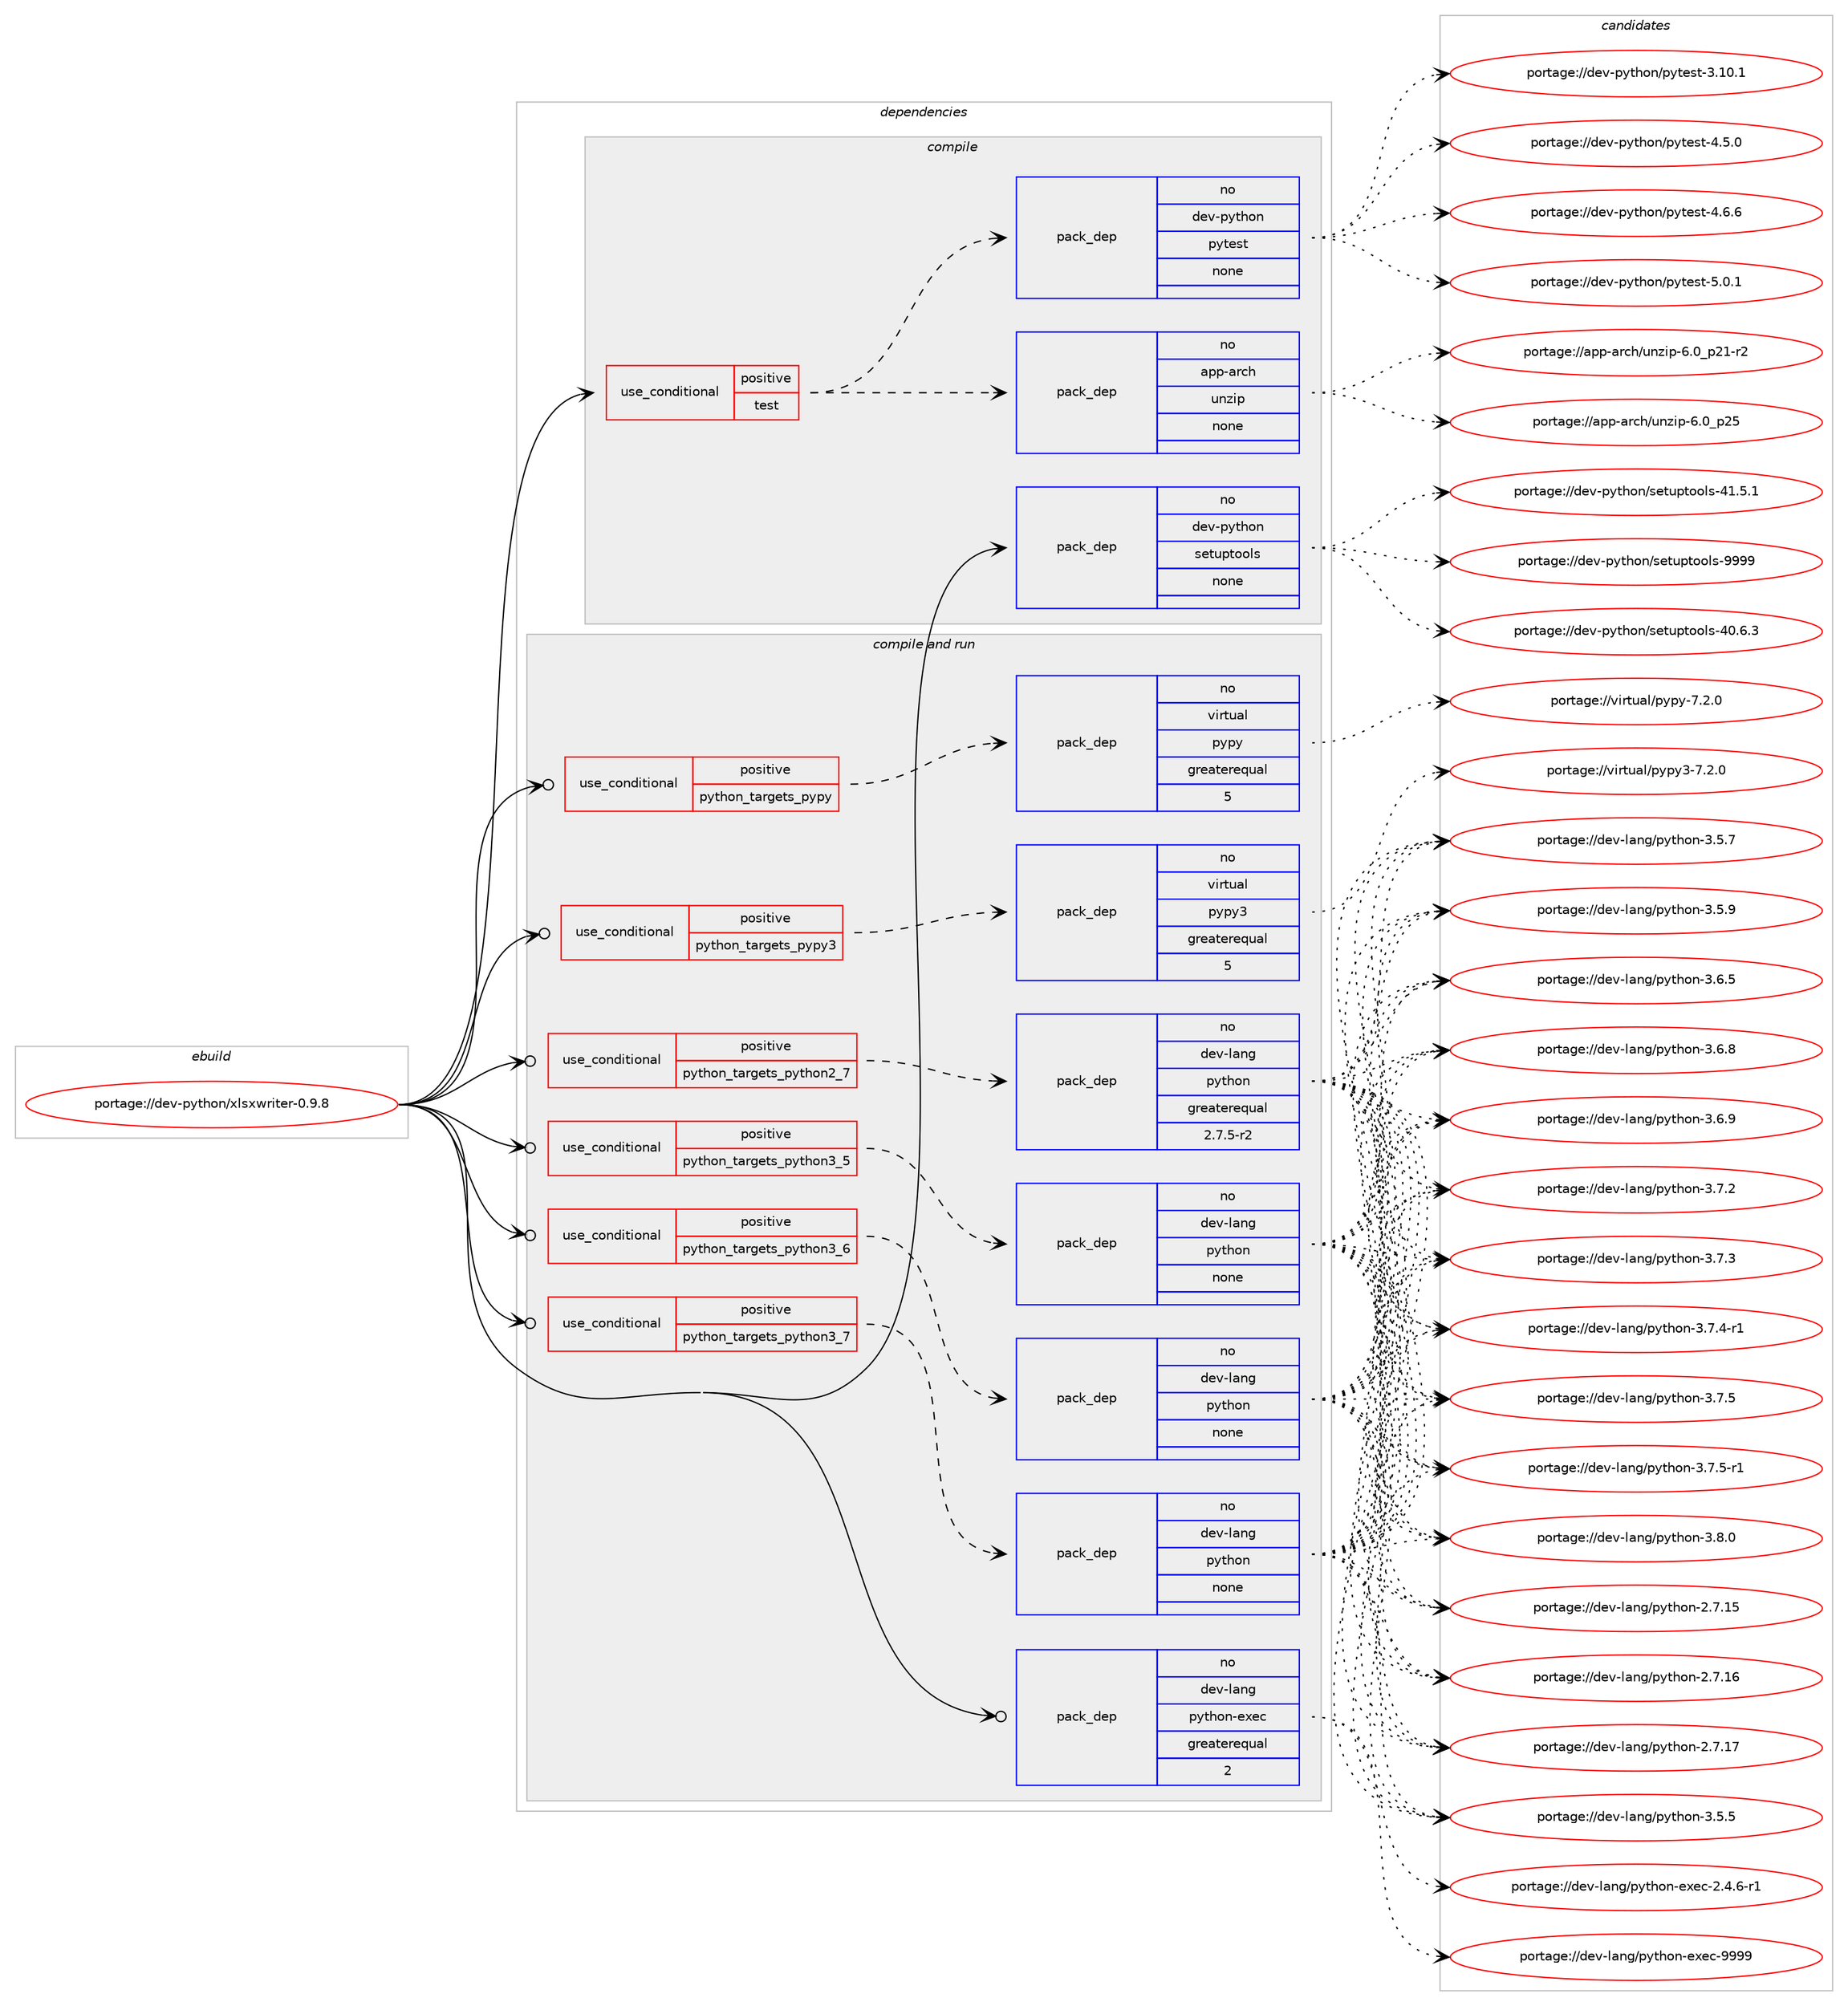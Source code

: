 digraph prolog {

# *************
# Graph options
# *************

newrank=true;
concentrate=true;
compound=true;
graph [rankdir=LR,fontname=Helvetica,fontsize=10,ranksep=1.5];#, ranksep=2.5, nodesep=0.2];
edge  [arrowhead=vee];
node  [fontname=Helvetica,fontsize=10];

# **********
# The ebuild
# **********

subgraph cluster_leftcol {
color=gray;
rank=same;
label=<<i>ebuild</i>>;
id [label="portage://dev-python/xlsxwriter-0.9.8", color=red, width=4, href="../dev-python/xlsxwriter-0.9.8.svg"];
}

# ****************
# The dependencies
# ****************

subgraph cluster_midcol {
color=gray;
label=<<i>dependencies</i>>;
subgraph cluster_compile {
fillcolor="#eeeeee";
style=filled;
label=<<i>compile</i>>;
subgraph cond41018 {
dependency179678 [label=<<TABLE BORDER="0" CELLBORDER="1" CELLSPACING="0" CELLPADDING="4"><TR><TD ROWSPAN="3" CELLPADDING="10">use_conditional</TD></TR><TR><TD>positive</TD></TR><TR><TD>test</TD></TR></TABLE>>, shape=none, color=red];
subgraph pack135249 {
dependency179679 [label=<<TABLE BORDER="0" CELLBORDER="1" CELLSPACING="0" CELLPADDING="4" WIDTH="220"><TR><TD ROWSPAN="6" CELLPADDING="30">pack_dep</TD></TR><TR><TD WIDTH="110">no</TD></TR><TR><TD>app-arch</TD></TR><TR><TD>unzip</TD></TR><TR><TD>none</TD></TR><TR><TD></TD></TR></TABLE>>, shape=none, color=blue];
}
dependency179678:e -> dependency179679:w [weight=20,style="dashed",arrowhead="vee"];
subgraph pack135250 {
dependency179680 [label=<<TABLE BORDER="0" CELLBORDER="1" CELLSPACING="0" CELLPADDING="4" WIDTH="220"><TR><TD ROWSPAN="6" CELLPADDING="30">pack_dep</TD></TR><TR><TD WIDTH="110">no</TD></TR><TR><TD>dev-python</TD></TR><TR><TD>pytest</TD></TR><TR><TD>none</TD></TR><TR><TD></TD></TR></TABLE>>, shape=none, color=blue];
}
dependency179678:e -> dependency179680:w [weight=20,style="dashed",arrowhead="vee"];
}
id:e -> dependency179678:w [weight=20,style="solid",arrowhead="vee"];
subgraph pack135251 {
dependency179681 [label=<<TABLE BORDER="0" CELLBORDER="1" CELLSPACING="0" CELLPADDING="4" WIDTH="220"><TR><TD ROWSPAN="6" CELLPADDING="30">pack_dep</TD></TR><TR><TD WIDTH="110">no</TD></TR><TR><TD>dev-python</TD></TR><TR><TD>setuptools</TD></TR><TR><TD>none</TD></TR><TR><TD></TD></TR></TABLE>>, shape=none, color=blue];
}
id:e -> dependency179681:w [weight=20,style="solid",arrowhead="vee"];
}
subgraph cluster_compileandrun {
fillcolor="#eeeeee";
style=filled;
label=<<i>compile and run</i>>;
subgraph cond41019 {
dependency179682 [label=<<TABLE BORDER="0" CELLBORDER="1" CELLSPACING="0" CELLPADDING="4"><TR><TD ROWSPAN="3" CELLPADDING="10">use_conditional</TD></TR><TR><TD>positive</TD></TR><TR><TD>python_targets_pypy</TD></TR></TABLE>>, shape=none, color=red];
subgraph pack135252 {
dependency179683 [label=<<TABLE BORDER="0" CELLBORDER="1" CELLSPACING="0" CELLPADDING="4" WIDTH="220"><TR><TD ROWSPAN="6" CELLPADDING="30">pack_dep</TD></TR><TR><TD WIDTH="110">no</TD></TR><TR><TD>virtual</TD></TR><TR><TD>pypy</TD></TR><TR><TD>greaterequal</TD></TR><TR><TD>5</TD></TR></TABLE>>, shape=none, color=blue];
}
dependency179682:e -> dependency179683:w [weight=20,style="dashed",arrowhead="vee"];
}
id:e -> dependency179682:w [weight=20,style="solid",arrowhead="odotvee"];
subgraph cond41020 {
dependency179684 [label=<<TABLE BORDER="0" CELLBORDER="1" CELLSPACING="0" CELLPADDING="4"><TR><TD ROWSPAN="3" CELLPADDING="10">use_conditional</TD></TR><TR><TD>positive</TD></TR><TR><TD>python_targets_pypy3</TD></TR></TABLE>>, shape=none, color=red];
subgraph pack135253 {
dependency179685 [label=<<TABLE BORDER="0" CELLBORDER="1" CELLSPACING="0" CELLPADDING="4" WIDTH="220"><TR><TD ROWSPAN="6" CELLPADDING="30">pack_dep</TD></TR><TR><TD WIDTH="110">no</TD></TR><TR><TD>virtual</TD></TR><TR><TD>pypy3</TD></TR><TR><TD>greaterequal</TD></TR><TR><TD>5</TD></TR></TABLE>>, shape=none, color=blue];
}
dependency179684:e -> dependency179685:w [weight=20,style="dashed",arrowhead="vee"];
}
id:e -> dependency179684:w [weight=20,style="solid",arrowhead="odotvee"];
subgraph cond41021 {
dependency179686 [label=<<TABLE BORDER="0" CELLBORDER="1" CELLSPACING="0" CELLPADDING="4"><TR><TD ROWSPAN="3" CELLPADDING="10">use_conditional</TD></TR><TR><TD>positive</TD></TR><TR><TD>python_targets_python2_7</TD></TR></TABLE>>, shape=none, color=red];
subgraph pack135254 {
dependency179687 [label=<<TABLE BORDER="0" CELLBORDER="1" CELLSPACING="0" CELLPADDING="4" WIDTH="220"><TR><TD ROWSPAN="6" CELLPADDING="30">pack_dep</TD></TR><TR><TD WIDTH="110">no</TD></TR><TR><TD>dev-lang</TD></TR><TR><TD>python</TD></TR><TR><TD>greaterequal</TD></TR><TR><TD>2.7.5-r2</TD></TR></TABLE>>, shape=none, color=blue];
}
dependency179686:e -> dependency179687:w [weight=20,style="dashed",arrowhead="vee"];
}
id:e -> dependency179686:w [weight=20,style="solid",arrowhead="odotvee"];
subgraph cond41022 {
dependency179688 [label=<<TABLE BORDER="0" CELLBORDER="1" CELLSPACING="0" CELLPADDING="4"><TR><TD ROWSPAN="3" CELLPADDING="10">use_conditional</TD></TR><TR><TD>positive</TD></TR><TR><TD>python_targets_python3_5</TD></TR></TABLE>>, shape=none, color=red];
subgraph pack135255 {
dependency179689 [label=<<TABLE BORDER="0" CELLBORDER="1" CELLSPACING="0" CELLPADDING="4" WIDTH="220"><TR><TD ROWSPAN="6" CELLPADDING="30">pack_dep</TD></TR><TR><TD WIDTH="110">no</TD></TR><TR><TD>dev-lang</TD></TR><TR><TD>python</TD></TR><TR><TD>none</TD></TR><TR><TD></TD></TR></TABLE>>, shape=none, color=blue];
}
dependency179688:e -> dependency179689:w [weight=20,style="dashed",arrowhead="vee"];
}
id:e -> dependency179688:w [weight=20,style="solid",arrowhead="odotvee"];
subgraph cond41023 {
dependency179690 [label=<<TABLE BORDER="0" CELLBORDER="1" CELLSPACING="0" CELLPADDING="4"><TR><TD ROWSPAN="3" CELLPADDING="10">use_conditional</TD></TR><TR><TD>positive</TD></TR><TR><TD>python_targets_python3_6</TD></TR></TABLE>>, shape=none, color=red];
subgraph pack135256 {
dependency179691 [label=<<TABLE BORDER="0" CELLBORDER="1" CELLSPACING="0" CELLPADDING="4" WIDTH="220"><TR><TD ROWSPAN="6" CELLPADDING="30">pack_dep</TD></TR><TR><TD WIDTH="110">no</TD></TR><TR><TD>dev-lang</TD></TR><TR><TD>python</TD></TR><TR><TD>none</TD></TR><TR><TD></TD></TR></TABLE>>, shape=none, color=blue];
}
dependency179690:e -> dependency179691:w [weight=20,style="dashed",arrowhead="vee"];
}
id:e -> dependency179690:w [weight=20,style="solid",arrowhead="odotvee"];
subgraph cond41024 {
dependency179692 [label=<<TABLE BORDER="0" CELLBORDER="1" CELLSPACING="0" CELLPADDING="4"><TR><TD ROWSPAN="3" CELLPADDING="10">use_conditional</TD></TR><TR><TD>positive</TD></TR><TR><TD>python_targets_python3_7</TD></TR></TABLE>>, shape=none, color=red];
subgraph pack135257 {
dependency179693 [label=<<TABLE BORDER="0" CELLBORDER="1" CELLSPACING="0" CELLPADDING="4" WIDTH="220"><TR><TD ROWSPAN="6" CELLPADDING="30">pack_dep</TD></TR><TR><TD WIDTH="110">no</TD></TR><TR><TD>dev-lang</TD></TR><TR><TD>python</TD></TR><TR><TD>none</TD></TR><TR><TD></TD></TR></TABLE>>, shape=none, color=blue];
}
dependency179692:e -> dependency179693:w [weight=20,style="dashed",arrowhead="vee"];
}
id:e -> dependency179692:w [weight=20,style="solid",arrowhead="odotvee"];
subgraph pack135258 {
dependency179694 [label=<<TABLE BORDER="0" CELLBORDER="1" CELLSPACING="0" CELLPADDING="4" WIDTH="220"><TR><TD ROWSPAN="6" CELLPADDING="30">pack_dep</TD></TR><TR><TD WIDTH="110">no</TD></TR><TR><TD>dev-lang</TD></TR><TR><TD>python-exec</TD></TR><TR><TD>greaterequal</TD></TR><TR><TD>2</TD></TR></TABLE>>, shape=none, color=blue];
}
id:e -> dependency179694:w [weight=20,style="solid",arrowhead="odotvee"];
}
subgraph cluster_run {
fillcolor="#eeeeee";
style=filled;
label=<<i>run</i>>;
}
}

# **************
# The candidates
# **************

subgraph cluster_choices {
rank=same;
color=gray;
label=<<i>candidates</i>>;

subgraph choice135249 {
color=black;
nodesep=1;
choiceportage9711211245971149910447117110122105112455446489511250494511450 [label="portage://app-arch/unzip-6.0_p21-r2", color=red, width=4,href="../app-arch/unzip-6.0_p21-r2.svg"];
choiceportage971121124597114991044711711012210511245544648951125053 [label="portage://app-arch/unzip-6.0_p25", color=red, width=4,href="../app-arch/unzip-6.0_p25.svg"];
dependency179679:e -> choiceportage9711211245971149910447117110122105112455446489511250494511450:w [style=dotted,weight="100"];
dependency179679:e -> choiceportage971121124597114991044711711012210511245544648951125053:w [style=dotted,weight="100"];
}
subgraph choice135250 {
color=black;
nodesep=1;
choiceportage100101118451121211161041111104711212111610111511645514649484649 [label="portage://dev-python/pytest-3.10.1", color=red, width=4,href="../dev-python/pytest-3.10.1.svg"];
choiceportage1001011184511212111610411111047112121116101115116455246534648 [label="portage://dev-python/pytest-4.5.0", color=red, width=4,href="../dev-python/pytest-4.5.0.svg"];
choiceportage1001011184511212111610411111047112121116101115116455246544654 [label="portage://dev-python/pytest-4.6.6", color=red, width=4,href="../dev-python/pytest-4.6.6.svg"];
choiceportage1001011184511212111610411111047112121116101115116455346484649 [label="portage://dev-python/pytest-5.0.1", color=red, width=4,href="../dev-python/pytest-5.0.1.svg"];
dependency179680:e -> choiceportage100101118451121211161041111104711212111610111511645514649484649:w [style=dotted,weight="100"];
dependency179680:e -> choiceportage1001011184511212111610411111047112121116101115116455246534648:w [style=dotted,weight="100"];
dependency179680:e -> choiceportage1001011184511212111610411111047112121116101115116455246544654:w [style=dotted,weight="100"];
dependency179680:e -> choiceportage1001011184511212111610411111047112121116101115116455346484649:w [style=dotted,weight="100"];
}
subgraph choice135251 {
color=black;
nodesep=1;
choiceportage100101118451121211161041111104711510111611711211611111110811545524846544651 [label="portage://dev-python/setuptools-40.6.3", color=red, width=4,href="../dev-python/setuptools-40.6.3.svg"];
choiceportage100101118451121211161041111104711510111611711211611111110811545524946534649 [label="portage://dev-python/setuptools-41.5.1", color=red, width=4,href="../dev-python/setuptools-41.5.1.svg"];
choiceportage10010111845112121116104111110471151011161171121161111111081154557575757 [label="portage://dev-python/setuptools-9999", color=red, width=4,href="../dev-python/setuptools-9999.svg"];
dependency179681:e -> choiceportage100101118451121211161041111104711510111611711211611111110811545524846544651:w [style=dotted,weight="100"];
dependency179681:e -> choiceportage100101118451121211161041111104711510111611711211611111110811545524946534649:w [style=dotted,weight="100"];
dependency179681:e -> choiceportage10010111845112121116104111110471151011161171121161111111081154557575757:w [style=dotted,weight="100"];
}
subgraph choice135252 {
color=black;
nodesep=1;
choiceportage1181051141161179710847112121112121455546504648 [label="portage://virtual/pypy-7.2.0", color=red, width=4,href="../virtual/pypy-7.2.0.svg"];
dependency179683:e -> choiceportage1181051141161179710847112121112121455546504648:w [style=dotted,weight="100"];
}
subgraph choice135253 {
color=black;
nodesep=1;
choiceportage118105114116117971084711212111212151455546504648 [label="portage://virtual/pypy3-7.2.0", color=red, width=4,href="../virtual/pypy3-7.2.0.svg"];
dependency179685:e -> choiceportage118105114116117971084711212111212151455546504648:w [style=dotted,weight="100"];
}
subgraph choice135254 {
color=black;
nodesep=1;
choiceportage10010111845108971101034711212111610411111045504655464953 [label="portage://dev-lang/python-2.7.15", color=red, width=4,href="../dev-lang/python-2.7.15.svg"];
choiceportage10010111845108971101034711212111610411111045504655464954 [label="portage://dev-lang/python-2.7.16", color=red, width=4,href="../dev-lang/python-2.7.16.svg"];
choiceportage10010111845108971101034711212111610411111045504655464955 [label="portage://dev-lang/python-2.7.17", color=red, width=4,href="../dev-lang/python-2.7.17.svg"];
choiceportage100101118451089711010347112121116104111110455146534653 [label="portage://dev-lang/python-3.5.5", color=red, width=4,href="../dev-lang/python-3.5.5.svg"];
choiceportage100101118451089711010347112121116104111110455146534655 [label="portage://dev-lang/python-3.5.7", color=red, width=4,href="../dev-lang/python-3.5.7.svg"];
choiceportage100101118451089711010347112121116104111110455146534657 [label="portage://dev-lang/python-3.5.9", color=red, width=4,href="../dev-lang/python-3.5.9.svg"];
choiceportage100101118451089711010347112121116104111110455146544653 [label="portage://dev-lang/python-3.6.5", color=red, width=4,href="../dev-lang/python-3.6.5.svg"];
choiceportage100101118451089711010347112121116104111110455146544656 [label="portage://dev-lang/python-3.6.8", color=red, width=4,href="../dev-lang/python-3.6.8.svg"];
choiceportage100101118451089711010347112121116104111110455146544657 [label="portage://dev-lang/python-3.6.9", color=red, width=4,href="../dev-lang/python-3.6.9.svg"];
choiceportage100101118451089711010347112121116104111110455146554650 [label="portage://dev-lang/python-3.7.2", color=red, width=4,href="../dev-lang/python-3.7.2.svg"];
choiceportage100101118451089711010347112121116104111110455146554651 [label="portage://dev-lang/python-3.7.3", color=red, width=4,href="../dev-lang/python-3.7.3.svg"];
choiceportage1001011184510897110103471121211161041111104551465546524511449 [label="portage://dev-lang/python-3.7.4-r1", color=red, width=4,href="../dev-lang/python-3.7.4-r1.svg"];
choiceportage100101118451089711010347112121116104111110455146554653 [label="portage://dev-lang/python-3.7.5", color=red, width=4,href="../dev-lang/python-3.7.5.svg"];
choiceportage1001011184510897110103471121211161041111104551465546534511449 [label="portage://dev-lang/python-3.7.5-r1", color=red, width=4,href="../dev-lang/python-3.7.5-r1.svg"];
choiceportage100101118451089711010347112121116104111110455146564648 [label="portage://dev-lang/python-3.8.0", color=red, width=4,href="../dev-lang/python-3.8.0.svg"];
dependency179687:e -> choiceportage10010111845108971101034711212111610411111045504655464953:w [style=dotted,weight="100"];
dependency179687:e -> choiceportage10010111845108971101034711212111610411111045504655464954:w [style=dotted,weight="100"];
dependency179687:e -> choiceportage10010111845108971101034711212111610411111045504655464955:w [style=dotted,weight="100"];
dependency179687:e -> choiceportage100101118451089711010347112121116104111110455146534653:w [style=dotted,weight="100"];
dependency179687:e -> choiceportage100101118451089711010347112121116104111110455146534655:w [style=dotted,weight="100"];
dependency179687:e -> choiceportage100101118451089711010347112121116104111110455146534657:w [style=dotted,weight="100"];
dependency179687:e -> choiceportage100101118451089711010347112121116104111110455146544653:w [style=dotted,weight="100"];
dependency179687:e -> choiceportage100101118451089711010347112121116104111110455146544656:w [style=dotted,weight="100"];
dependency179687:e -> choiceportage100101118451089711010347112121116104111110455146544657:w [style=dotted,weight="100"];
dependency179687:e -> choiceportage100101118451089711010347112121116104111110455146554650:w [style=dotted,weight="100"];
dependency179687:e -> choiceportage100101118451089711010347112121116104111110455146554651:w [style=dotted,weight="100"];
dependency179687:e -> choiceportage1001011184510897110103471121211161041111104551465546524511449:w [style=dotted,weight="100"];
dependency179687:e -> choiceportage100101118451089711010347112121116104111110455146554653:w [style=dotted,weight="100"];
dependency179687:e -> choiceportage1001011184510897110103471121211161041111104551465546534511449:w [style=dotted,weight="100"];
dependency179687:e -> choiceportage100101118451089711010347112121116104111110455146564648:w [style=dotted,weight="100"];
}
subgraph choice135255 {
color=black;
nodesep=1;
choiceportage10010111845108971101034711212111610411111045504655464953 [label="portage://dev-lang/python-2.7.15", color=red, width=4,href="../dev-lang/python-2.7.15.svg"];
choiceportage10010111845108971101034711212111610411111045504655464954 [label="portage://dev-lang/python-2.7.16", color=red, width=4,href="../dev-lang/python-2.7.16.svg"];
choiceportage10010111845108971101034711212111610411111045504655464955 [label="portage://dev-lang/python-2.7.17", color=red, width=4,href="../dev-lang/python-2.7.17.svg"];
choiceportage100101118451089711010347112121116104111110455146534653 [label="portage://dev-lang/python-3.5.5", color=red, width=4,href="../dev-lang/python-3.5.5.svg"];
choiceportage100101118451089711010347112121116104111110455146534655 [label="portage://dev-lang/python-3.5.7", color=red, width=4,href="../dev-lang/python-3.5.7.svg"];
choiceportage100101118451089711010347112121116104111110455146534657 [label="portage://dev-lang/python-3.5.9", color=red, width=4,href="../dev-lang/python-3.5.9.svg"];
choiceportage100101118451089711010347112121116104111110455146544653 [label="portage://dev-lang/python-3.6.5", color=red, width=4,href="../dev-lang/python-3.6.5.svg"];
choiceportage100101118451089711010347112121116104111110455146544656 [label="portage://dev-lang/python-3.6.8", color=red, width=4,href="../dev-lang/python-3.6.8.svg"];
choiceportage100101118451089711010347112121116104111110455146544657 [label="portage://dev-lang/python-3.6.9", color=red, width=4,href="../dev-lang/python-3.6.9.svg"];
choiceportage100101118451089711010347112121116104111110455146554650 [label="portage://dev-lang/python-3.7.2", color=red, width=4,href="../dev-lang/python-3.7.2.svg"];
choiceportage100101118451089711010347112121116104111110455146554651 [label="portage://dev-lang/python-3.7.3", color=red, width=4,href="../dev-lang/python-3.7.3.svg"];
choiceportage1001011184510897110103471121211161041111104551465546524511449 [label="portage://dev-lang/python-3.7.4-r1", color=red, width=4,href="../dev-lang/python-3.7.4-r1.svg"];
choiceportage100101118451089711010347112121116104111110455146554653 [label="portage://dev-lang/python-3.7.5", color=red, width=4,href="../dev-lang/python-3.7.5.svg"];
choiceportage1001011184510897110103471121211161041111104551465546534511449 [label="portage://dev-lang/python-3.7.5-r1", color=red, width=4,href="../dev-lang/python-3.7.5-r1.svg"];
choiceportage100101118451089711010347112121116104111110455146564648 [label="portage://dev-lang/python-3.8.0", color=red, width=4,href="../dev-lang/python-3.8.0.svg"];
dependency179689:e -> choiceportage10010111845108971101034711212111610411111045504655464953:w [style=dotted,weight="100"];
dependency179689:e -> choiceportage10010111845108971101034711212111610411111045504655464954:w [style=dotted,weight="100"];
dependency179689:e -> choiceportage10010111845108971101034711212111610411111045504655464955:w [style=dotted,weight="100"];
dependency179689:e -> choiceportage100101118451089711010347112121116104111110455146534653:w [style=dotted,weight="100"];
dependency179689:e -> choiceportage100101118451089711010347112121116104111110455146534655:w [style=dotted,weight="100"];
dependency179689:e -> choiceportage100101118451089711010347112121116104111110455146534657:w [style=dotted,weight="100"];
dependency179689:e -> choiceportage100101118451089711010347112121116104111110455146544653:w [style=dotted,weight="100"];
dependency179689:e -> choiceportage100101118451089711010347112121116104111110455146544656:w [style=dotted,weight="100"];
dependency179689:e -> choiceportage100101118451089711010347112121116104111110455146544657:w [style=dotted,weight="100"];
dependency179689:e -> choiceportage100101118451089711010347112121116104111110455146554650:w [style=dotted,weight="100"];
dependency179689:e -> choiceportage100101118451089711010347112121116104111110455146554651:w [style=dotted,weight="100"];
dependency179689:e -> choiceportage1001011184510897110103471121211161041111104551465546524511449:w [style=dotted,weight="100"];
dependency179689:e -> choiceportage100101118451089711010347112121116104111110455146554653:w [style=dotted,weight="100"];
dependency179689:e -> choiceportage1001011184510897110103471121211161041111104551465546534511449:w [style=dotted,weight="100"];
dependency179689:e -> choiceportage100101118451089711010347112121116104111110455146564648:w [style=dotted,weight="100"];
}
subgraph choice135256 {
color=black;
nodesep=1;
choiceportage10010111845108971101034711212111610411111045504655464953 [label="portage://dev-lang/python-2.7.15", color=red, width=4,href="../dev-lang/python-2.7.15.svg"];
choiceportage10010111845108971101034711212111610411111045504655464954 [label="portage://dev-lang/python-2.7.16", color=red, width=4,href="../dev-lang/python-2.7.16.svg"];
choiceportage10010111845108971101034711212111610411111045504655464955 [label="portage://dev-lang/python-2.7.17", color=red, width=4,href="../dev-lang/python-2.7.17.svg"];
choiceportage100101118451089711010347112121116104111110455146534653 [label="portage://dev-lang/python-3.5.5", color=red, width=4,href="../dev-lang/python-3.5.5.svg"];
choiceportage100101118451089711010347112121116104111110455146534655 [label="portage://dev-lang/python-3.5.7", color=red, width=4,href="../dev-lang/python-3.5.7.svg"];
choiceportage100101118451089711010347112121116104111110455146534657 [label="portage://dev-lang/python-3.5.9", color=red, width=4,href="../dev-lang/python-3.5.9.svg"];
choiceportage100101118451089711010347112121116104111110455146544653 [label="portage://dev-lang/python-3.6.5", color=red, width=4,href="../dev-lang/python-3.6.5.svg"];
choiceportage100101118451089711010347112121116104111110455146544656 [label="portage://dev-lang/python-3.6.8", color=red, width=4,href="../dev-lang/python-3.6.8.svg"];
choiceportage100101118451089711010347112121116104111110455146544657 [label="portage://dev-lang/python-3.6.9", color=red, width=4,href="../dev-lang/python-3.6.9.svg"];
choiceportage100101118451089711010347112121116104111110455146554650 [label="portage://dev-lang/python-3.7.2", color=red, width=4,href="../dev-lang/python-3.7.2.svg"];
choiceportage100101118451089711010347112121116104111110455146554651 [label="portage://dev-lang/python-3.7.3", color=red, width=4,href="../dev-lang/python-3.7.3.svg"];
choiceportage1001011184510897110103471121211161041111104551465546524511449 [label="portage://dev-lang/python-3.7.4-r1", color=red, width=4,href="../dev-lang/python-3.7.4-r1.svg"];
choiceportage100101118451089711010347112121116104111110455146554653 [label="portage://dev-lang/python-3.7.5", color=red, width=4,href="../dev-lang/python-3.7.5.svg"];
choiceportage1001011184510897110103471121211161041111104551465546534511449 [label="portage://dev-lang/python-3.7.5-r1", color=red, width=4,href="../dev-lang/python-3.7.5-r1.svg"];
choiceportage100101118451089711010347112121116104111110455146564648 [label="portage://dev-lang/python-3.8.0", color=red, width=4,href="../dev-lang/python-3.8.0.svg"];
dependency179691:e -> choiceportage10010111845108971101034711212111610411111045504655464953:w [style=dotted,weight="100"];
dependency179691:e -> choiceportage10010111845108971101034711212111610411111045504655464954:w [style=dotted,weight="100"];
dependency179691:e -> choiceportage10010111845108971101034711212111610411111045504655464955:w [style=dotted,weight="100"];
dependency179691:e -> choiceportage100101118451089711010347112121116104111110455146534653:w [style=dotted,weight="100"];
dependency179691:e -> choiceportage100101118451089711010347112121116104111110455146534655:w [style=dotted,weight="100"];
dependency179691:e -> choiceportage100101118451089711010347112121116104111110455146534657:w [style=dotted,weight="100"];
dependency179691:e -> choiceportage100101118451089711010347112121116104111110455146544653:w [style=dotted,weight="100"];
dependency179691:e -> choiceportage100101118451089711010347112121116104111110455146544656:w [style=dotted,weight="100"];
dependency179691:e -> choiceportage100101118451089711010347112121116104111110455146544657:w [style=dotted,weight="100"];
dependency179691:e -> choiceportage100101118451089711010347112121116104111110455146554650:w [style=dotted,weight="100"];
dependency179691:e -> choiceportage100101118451089711010347112121116104111110455146554651:w [style=dotted,weight="100"];
dependency179691:e -> choiceportage1001011184510897110103471121211161041111104551465546524511449:w [style=dotted,weight="100"];
dependency179691:e -> choiceportage100101118451089711010347112121116104111110455146554653:w [style=dotted,weight="100"];
dependency179691:e -> choiceportage1001011184510897110103471121211161041111104551465546534511449:w [style=dotted,weight="100"];
dependency179691:e -> choiceportage100101118451089711010347112121116104111110455146564648:w [style=dotted,weight="100"];
}
subgraph choice135257 {
color=black;
nodesep=1;
choiceportage10010111845108971101034711212111610411111045504655464953 [label="portage://dev-lang/python-2.7.15", color=red, width=4,href="../dev-lang/python-2.7.15.svg"];
choiceportage10010111845108971101034711212111610411111045504655464954 [label="portage://dev-lang/python-2.7.16", color=red, width=4,href="../dev-lang/python-2.7.16.svg"];
choiceportage10010111845108971101034711212111610411111045504655464955 [label="portage://dev-lang/python-2.7.17", color=red, width=4,href="../dev-lang/python-2.7.17.svg"];
choiceportage100101118451089711010347112121116104111110455146534653 [label="portage://dev-lang/python-3.5.5", color=red, width=4,href="../dev-lang/python-3.5.5.svg"];
choiceportage100101118451089711010347112121116104111110455146534655 [label="portage://dev-lang/python-3.5.7", color=red, width=4,href="../dev-lang/python-3.5.7.svg"];
choiceportage100101118451089711010347112121116104111110455146534657 [label="portage://dev-lang/python-3.5.9", color=red, width=4,href="../dev-lang/python-3.5.9.svg"];
choiceportage100101118451089711010347112121116104111110455146544653 [label="portage://dev-lang/python-3.6.5", color=red, width=4,href="../dev-lang/python-3.6.5.svg"];
choiceportage100101118451089711010347112121116104111110455146544656 [label="portage://dev-lang/python-3.6.8", color=red, width=4,href="../dev-lang/python-3.6.8.svg"];
choiceportage100101118451089711010347112121116104111110455146544657 [label="portage://dev-lang/python-3.6.9", color=red, width=4,href="../dev-lang/python-3.6.9.svg"];
choiceportage100101118451089711010347112121116104111110455146554650 [label="portage://dev-lang/python-3.7.2", color=red, width=4,href="../dev-lang/python-3.7.2.svg"];
choiceportage100101118451089711010347112121116104111110455146554651 [label="portage://dev-lang/python-3.7.3", color=red, width=4,href="../dev-lang/python-3.7.3.svg"];
choiceportage1001011184510897110103471121211161041111104551465546524511449 [label="portage://dev-lang/python-3.7.4-r1", color=red, width=4,href="../dev-lang/python-3.7.4-r1.svg"];
choiceportage100101118451089711010347112121116104111110455146554653 [label="portage://dev-lang/python-3.7.5", color=red, width=4,href="../dev-lang/python-3.7.5.svg"];
choiceportage1001011184510897110103471121211161041111104551465546534511449 [label="portage://dev-lang/python-3.7.5-r1", color=red, width=4,href="../dev-lang/python-3.7.5-r1.svg"];
choiceportage100101118451089711010347112121116104111110455146564648 [label="portage://dev-lang/python-3.8.0", color=red, width=4,href="../dev-lang/python-3.8.0.svg"];
dependency179693:e -> choiceportage10010111845108971101034711212111610411111045504655464953:w [style=dotted,weight="100"];
dependency179693:e -> choiceportage10010111845108971101034711212111610411111045504655464954:w [style=dotted,weight="100"];
dependency179693:e -> choiceportage10010111845108971101034711212111610411111045504655464955:w [style=dotted,weight="100"];
dependency179693:e -> choiceportage100101118451089711010347112121116104111110455146534653:w [style=dotted,weight="100"];
dependency179693:e -> choiceportage100101118451089711010347112121116104111110455146534655:w [style=dotted,weight="100"];
dependency179693:e -> choiceportage100101118451089711010347112121116104111110455146534657:w [style=dotted,weight="100"];
dependency179693:e -> choiceportage100101118451089711010347112121116104111110455146544653:w [style=dotted,weight="100"];
dependency179693:e -> choiceportage100101118451089711010347112121116104111110455146544656:w [style=dotted,weight="100"];
dependency179693:e -> choiceportage100101118451089711010347112121116104111110455146544657:w [style=dotted,weight="100"];
dependency179693:e -> choiceportage100101118451089711010347112121116104111110455146554650:w [style=dotted,weight="100"];
dependency179693:e -> choiceportage100101118451089711010347112121116104111110455146554651:w [style=dotted,weight="100"];
dependency179693:e -> choiceportage1001011184510897110103471121211161041111104551465546524511449:w [style=dotted,weight="100"];
dependency179693:e -> choiceportage100101118451089711010347112121116104111110455146554653:w [style=dotted,weight="100"];
dependency179693:e -> choiceportage1001011184510897110103471121211161041111104551465546534511449:w [style=dotted,weight="100"];
dependency179693:e -> choiceportage100101118451089711010347112121116104111110455146564648:w [style=dotted,weight="100"];
}
subgraph choice135258 {
color=black;
nodesep=1;
choiceportage10010111845108971101034711212111610411111045101120101994550465246544511449 [label="portage://dev-lang/python-exec-2.4.6-r1", color=red, width=4,href="../dev-lang/python-exec-2.4.6-r1.svg"];
choiceportage10010111845108971101034711212111610411111045101120101994557575757 [label="portage://dev-lang/python-exec-9999", color=red, width=4,href="../dev-lang/python-exec-9999.svg"];
dependency179694:e -> choiceportage10010111845108971101034711212111610411111045101120101994550465246544511449:w [style=dotted,weight="100"];
dependency179694:e -> choiceportage10010111845108971101034711212111610411111045101120101994557575757:w [style=dotted,weight="100"];
}
}

}
